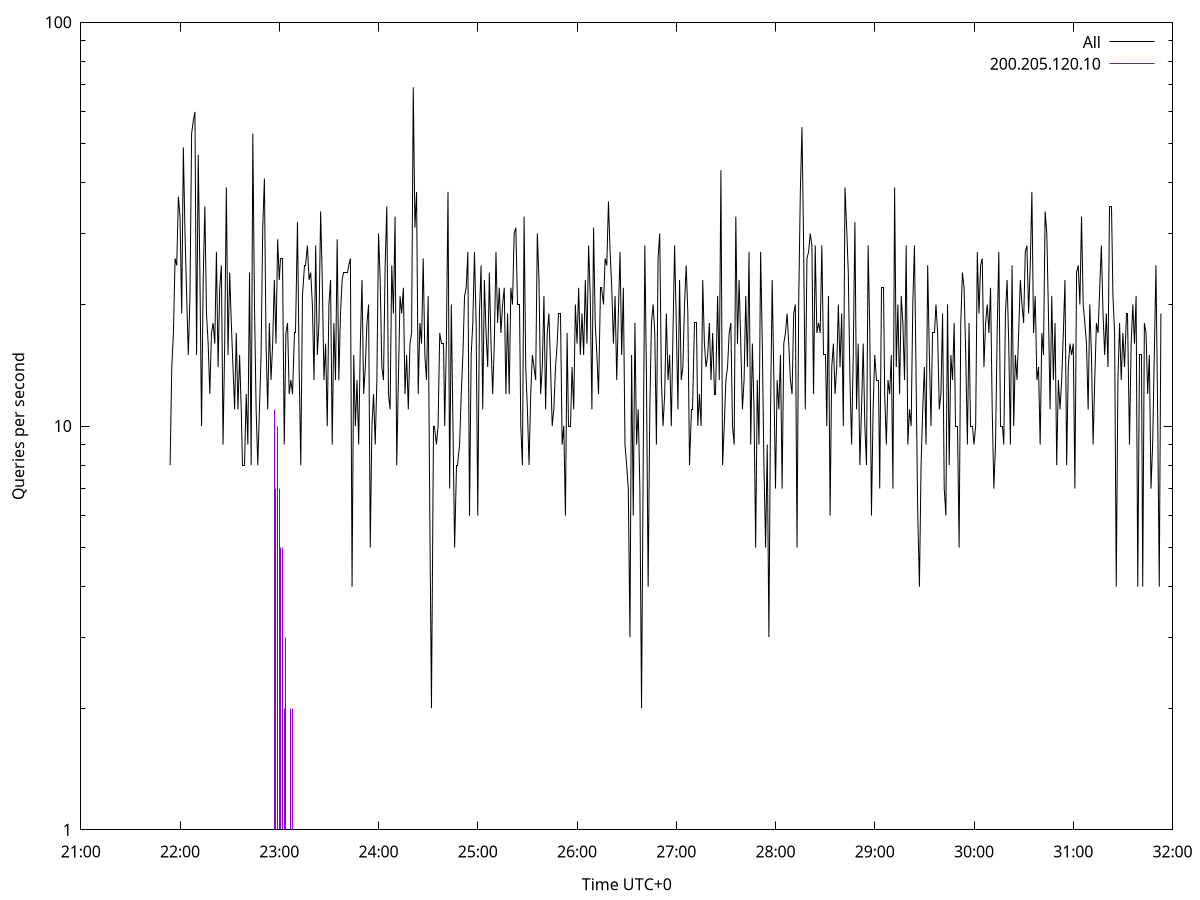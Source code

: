 set terminal pngcairo size 1024,768
set output 'Sun Jan  7 12:21:54 2024.png'
set ylabel 'Queries per second'
set xlabel 'Time UTC+0'
set xdata time
set timefmt "%s"
set log y
plot \
'-' using 1:2 linecolor 0 linetype 2 with lines title 'All', \
'-' using 1:2 linecolor 1 linetype 3 with impulses title "200.205.120.10"
1704604914 8
1704604915 14
1704604916 17
1704604917 26
1704604918 25
1704604919 37
1704604920 33
1704604921 19
1704604922 49
1704604923 30
1704604924 21
1704604925 15
1704604926 21
1704604927 53
1704604928 57
1704604929 60
1704604930 15
1704604931 47
1704604932 24
1704604933 10
1704604934 23
1704604935 35
1704604936 19
1704604937 16
1704604938 12
1704604939 17
1704604940 18
1704604941 16
1704604942 27
1704604943 14
1704604944 22
1704604945 25
1704604946 9
1704604947 16
1704604948 39
1704604949 15
1704604950 24
1704604951 18
1704604952 14
1704604953 11
1704604954 17
1704604955 11
1704604956 15
1704604957 11
1704604958 8
1704604959 8
1704604960 12
1704604961 9
1704604962 24
1704604963 8
1704604964 53
1704604965 20
1704604966 11
1704604967 8
1704604968 11
1704604969 15
1704604970 31
1704604971 41
1704604972 16
1704604973 11
1704604974 18
1704604975 13
1704604976 16
1704604977 23
1704604978 16
1704604979 29
1704604980 23
1704604981 26
1704604982 26
1704604983 9
1704604984 17
1704604985 18
1704604986 12
1704604987 13
1704604988 12
1704604989 17
1704604990 17
1704604991 32
1704604992 14
1704604993 8
1704604994 21
1704604995 25
1704604996 25
1704604997 28
1704604998 23
1704604999 24
1704605000 20
1704605001 13
1704605002 28
1704605003 15
1704605004 18
1704605005 34
1704605006 23
1704605007 13
1704605008 16
1704605009 10
1704605010 20
1704605011 23
1704605012 9
1704605013 18
1704605014 13
1704605015 29
1704605016 13
1704605017 19
1704605018 23
1704605019 24
1704605020 24
1704605021 24
1704605022 25
1704605023 26
1704605024 4
1704605025 15
1704605026 10
1704605027 13
1704605028 9
1704605029 16
1704605030 23
1704605031 12
1704605032 14
1704605033 18
1704605034 20
1704605035 5
1704605036 10
1704605037 12
1704605038 9
1704605039 13
1704605040 30
1704605041 23
1704605042 14
1704605043 13
1704605044 25
1704605045 35
1704605046 12
1704605047 11
1704605048 25
1704605049 19
1704605050 33
1704605051 8
1704605052 13
1704605053 21
1704605054 19
1704605055 22
1704605056 12
1704605057 15
1704605058 11
1704605059 16
1704605060 17
1704605061 69
1704605062 31
1704605063 38
1704605064 12
1704605065 18
1704605066 16
1704605067 26
1704605068 15
1704605069 13
1704605070 21
1704605071 6
1704605072 2
1704605073 10
1704605074 10
1704605075 9
1704605076 10
1704605077 17
1704605078 16
1704605079 16
1704605080 10
1704605081 16
1704605082 38
1704605083 7
1704605084 20
1704605085 10
1704605086 5
1704605087 8
1704605088 8
1704605089 9
1704605090 12
1704605091 15
1704605092 21
1704605093 22
1704605094 27
1704605095 6
1704605096 15
1704605097 18
1704605098 27
1704605099 18
1704605100 6
1704605101 19
1704605102 25
1704605103 11
1704605104 23
1704605105 17
1704605106 14
1704605107 24
1704605108 16
1704605109 12
1704605110 16
1704605111 27
1704605112 18
1704605113 22
1704605114 17
1704605115 20
1704605116 22
1704605117 12
1704605118 19
1704605119 12
1704605120 22
1704605121 20
1704605122 30
1704605123 31
1704605124 20
1704605125 20
1704605126 10
1704605127 8
1704605128 33
1704605129 14
1704605130 11
1704605131 8
1704605132 12
1704605133 15
1704605134 14
1704605135 13
1704605136 30
1704605137 23
1704605138 12
1704605139 14
1704605140 21
1704605141 11
1704605142 17
1704605143 19
1704605144 14
1704605145 10
1704605146 11
1704605147 14
1704605148 16
1704605149 19
1704605150 19
1704605151 9
1704605152 10
1704605153 6
1704605154 17
1704605155 10
1704605156 10
1704605157 14
1704605158 11
1704605159 20
1704605160 16
1704605161 22
1704605162 15
1704605163 19
1704605164 15
1704605165 23
1704605166 16
1704605167 28
1704605168 21
1704605169 11
1704605170 31
1704605171 18
1704605172 15
1704605173 12
1704605174 22
1704605175 22
1704605176 20
1704605177 26
1704605178 25
1704605179 36
1704605180 27
1704605181 22
1704605182 16
1704605183 21
1704605184 13
1704605185 19
1704605186 27
1704605187 15
1704605188 22
1704605189 9
1704605190 8
1704605191 7
1704605192 3
1704605193 15
1704605194 6
1704605195 18
1704605196 9
1704605197 11
1704605198 7
1704605199 2
1704605200 8
1704605201 28
1704605202 13
1704605203 4
1704605204 11
1704605205 18
1704605206 20
1704605207 17
1704605208 9
1704605209 26
1704605210 30
1704605211 13
1704605212 10
1704605213 12
1704605214 19
1704605215 13
1704605216 15
1704605217 10
1704605218 17
1704605219 28
1704605220 18
1704605221 11
1704605222 23
1704605223 13
1704605224 14
1704605225 20
1704605226 25
1704605227 19
1704605228 8
1704605229 11
1704605230 11
1704605231 18
1704605232 18
1704605233 10
1704605234 12
1704605235 10
1704605236 23
1704605237 16
1704605238 14
1704605239 15
1704605240 18
1704605241 13
1704605242 17
1704605243 12
1704605244 12
1704605245 21
1704605246 13
1704605247 43
1704605248 8
1704605249 10
1704605250 13
1704605251 14
1704605252 17
1704605253 18
1704605254 10
1704605255 9
1704605256 33
1704605257 16
1704605258 23
1704605259 16
1704605260 11
1704605261 13
1704605262 21
1704605263 14
1704605264 27
1704605265 9
1704605266 16
1704605267 11
1704605268 5
1704605269 13
1704605270 9
1704605271 27
1704605272 16
1704605273 8
1704605274 5
1704605275 9
1704605276 3
1704605277 11
1704605278 23
1704605279 13
1704605280 7
1704605281 13
1704605282 11
1704605283 15
1704605284 7
1704605285 16
1704605286 17
1704605287 19
1704605288 16
1704605289 13
1704605290 12
1704605291 19
1704605292 20
1704605293 5
1704605294 20
1704605295 38
1704605296 55
1704605297 28
1704605298 11
1704605299 26
1704605300 27
1704605301 30
1704605302 28
1704605303 12
1704605304 28
1704605305 17
1704605306 18
1704605307 17
1704605308 28
1704605309 15
1704605310 15
1704605311 10
1704605312 21
1704605313 6
1704605314 14
1704605315 16
1704605316 12
1704605317 14
1704605318 20
1704605319 14
1704605320 19
1704605321 10
1704605322 39
1704605323 31
1704605324 24
1704605325 13
1704605326 9
1704605327 15
1704605328 32
1704605329 11
1704605330 16
1704605331 8
1704605332 11
1704605333 16
1704605334 10
1704605335 8
1704605336 28
1704605337 17
1704605338 6
1704605339 11
1704605340 15
1704605341 13
1704605342 13
1704605343 7
1704605344 22
1704605345 22
1704605346 12
1704605347 9
1704605348 13
1704605349 12
1704605350 15
1704605351 7
1704605352 39
1704605353 14
1704605354 20
1704605355 12
1704605356 21
1704605357 18
1704605358 13
1704605359 28
1704605360 9
1704605361 11
1704605362 10
1704605363 20
1704605364 28
1704605365 13
1704605366 6
1704605367 4
1704605368 8
1704605369 11
1704605370 14
1704605371 9
1704605372 25
1704605373 15
1704605374 10
1704605375 17
1704605376 17
1704605377 20
1704605378 17
1704605379 11
1704605380 12
1704605381 19
1704605382 7
1704605383 6
1704605384 20
1704605385 8
1704605386 15
1704605387 13
1704605388 18
1704605389 10
1704605390 10
1704605391 5
1704605392 18
1704605393 24
1704605394 22
1704605395 15
1704605396 9
1704605397 18
1704605398 10
1704605399 10
1704605400 9
1704605401 10
1704605402 27
1704605403 19
1704605404 25
1704605405 26
1704605406 14
1704605407 18
1704605408 20
1704605409 17
1704605410 22
1704605411 11
1704605412 7
1704605413 9
1704605414 17
1704605415 27
1704605416 10
1704605417 10
1704605418 9
1704605419 19
1704605420 23
1704605421 16
1704605422 9
1704605423 25
1704605424 10
1704605425 15
1704605426 13
1704605427 17
1704605428 23
1704605429 20
1704605430 18
1704605431 27
1704605432 28
1704605433 19
1704605434 25
1704605435 38
1704605436 17
1704605437 21
1704605438 13
1704605439 14
1704605440 9
1704605441 17
1704605442 15
1704605443 34
1704605444 30
1704605445 19
1704605446 11
1704605447 21
1704605448 13
1704605449 18
1704605450 8
1704605451 13
1704605452 11
1704605453 13
1704605454 17
1704605455 23
1704605456 8
1704605457 14
1704605458 16
1704605459 15
1704605460 16
1704605461 7
1704605462 24
1704605463 25
1704605464 20
1704605465 33
1704605466 20
1704605467 18
1704605468 16
1704605469 11
1704605470 20
1704605471 15
1704605472 9
1704605473 13
1704605474 18
1704605475 17
1704605476 22
1704605477 28
1704605478 19
1704605479 15
1704605480 19
1704605481 14
1704605482 35
1704605483 35
1704605484 21
1704605485 17
1704605486 4
1704605487 13
1704605488 18
1704605489 13
1704605490 17
1704605491 14
1704605492 19
1704605493 19
1704605494 9
1704605495 16
1704605496 20
1704605497 16
1704605498 21
1704605499 4
1704605500 15
1704605501 15
1704605502 4
1704605503 18
1704605504 17
1704605505 12
1704605506 15
1704605507 7
1704605508 9
1704605509 15
1704605510 25
1704605511 11
1704605512 4
1704605513 19

e
1704604976 1
1704604977 11
1704604978 7
1704604979 10
1704604980 7
1704604981 5
1704604982 5
1704604983 2
1704604984 3
1704604987 2
1704604988 2

e
